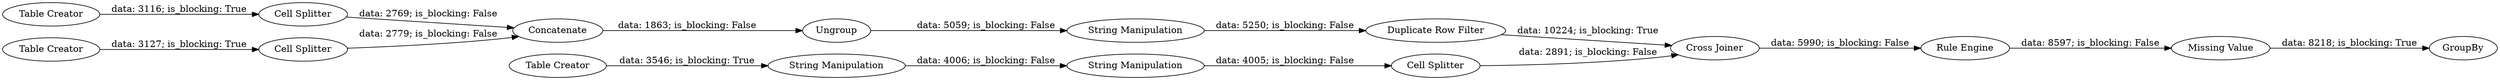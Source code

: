 digraph {
	"-7863237066360750602_22" [label="Cross Joiner"]
	"-7863237066360750602_40" [label="String Manipulation"]
	"-7863237066360750602_2" [label="Table Creator"]
	"-7863237066360750602_43" [label="Duplicate Row Filter"]
	"-7863237066360750602_38" [label=Ungroup]
	"-7863237066360750602_31" [label="Cell Splitter"]
	"-7863237066360750602_29" [label="String Manipulation"]
	"-7863237066360750602_28" [label="Cell Splitter"]
	"-7863237066360750602_42" [label="String Manipulation"]
	"-7863237066360750602_27" [label=Concatenate]
	"-7863237066360750602_3" [label="Table Creator"]
	"-7863237066360750602_1" [label="Table Creator"]
	"-7863237066360750602_24" [label="Rule Engine"]
	"-7863237066360750602_39" [label=GroupBy]
	"-7863237066360750602_30" [label="Cell Splitter"]
	"-7863237066360750602_44" [label="Missing Value"]
	"-7863237066360750602_2" -> "-7863237066360750602_31" [label="data: 3116; is_blocking: True"]
	"-7863237066360750602_3" -> "-7863237066360750602_42" [label="data: 3546; is_blocking: True"]
	"-7863237066360750602_27" -> "-7863237066360750602_38" [label="data: 1863; is_blocking: False"]
	"-7863237066360750602_40" -> "-7863237066360750602_28" [label="data: 4005; is_blocking: False"]
	"-7863237066360750602_24" -> "-7863237066360750602_44" [label="data: 8597; is_blocking: False"]
	"-7863237066360750602_22" -> "-7863237066360750602_24" [label="data: 5990; is_blocking: False"]
	"-7863237066360750602_38" -> "-7863237066360750602_29" [label="data: 5059; is_blocking: False"]
	"-7863237066360750602_29" -> "-7863237066360750602_43" [label="data: 5250; is_blocking: False"]
	"-7863237066360750602_30" -> "-7863237066360750602_27" [label="data: 2779; is_blocking: False"]
	"-7863237066360750602_1" -> "-7863237066360750602_30" [label="data: 3127; is_blocking: True"]
	"-7863237066360750602_42" -> "-7863237066360750602_40" [label="data: 4006; is_blocking: False"]
	"-7863237066360750602_31" -> "-7863237066360750602_27" [label="data: 2769; is_blocking: False"]
	"-7863237066360750602_28" -> "-7863237066360750602_22" [label="data: 2891; is_blocking: False"]
	"-7863237066360750602_43" -> "-7863237066360750602_22" [label="data: 10224; is_blocking: True"]
	"-7863237066360750602_44" -> "-7863237066360750602_39" [label="data: 8218; is_blocking: True"]
	rankdir=LR
}
